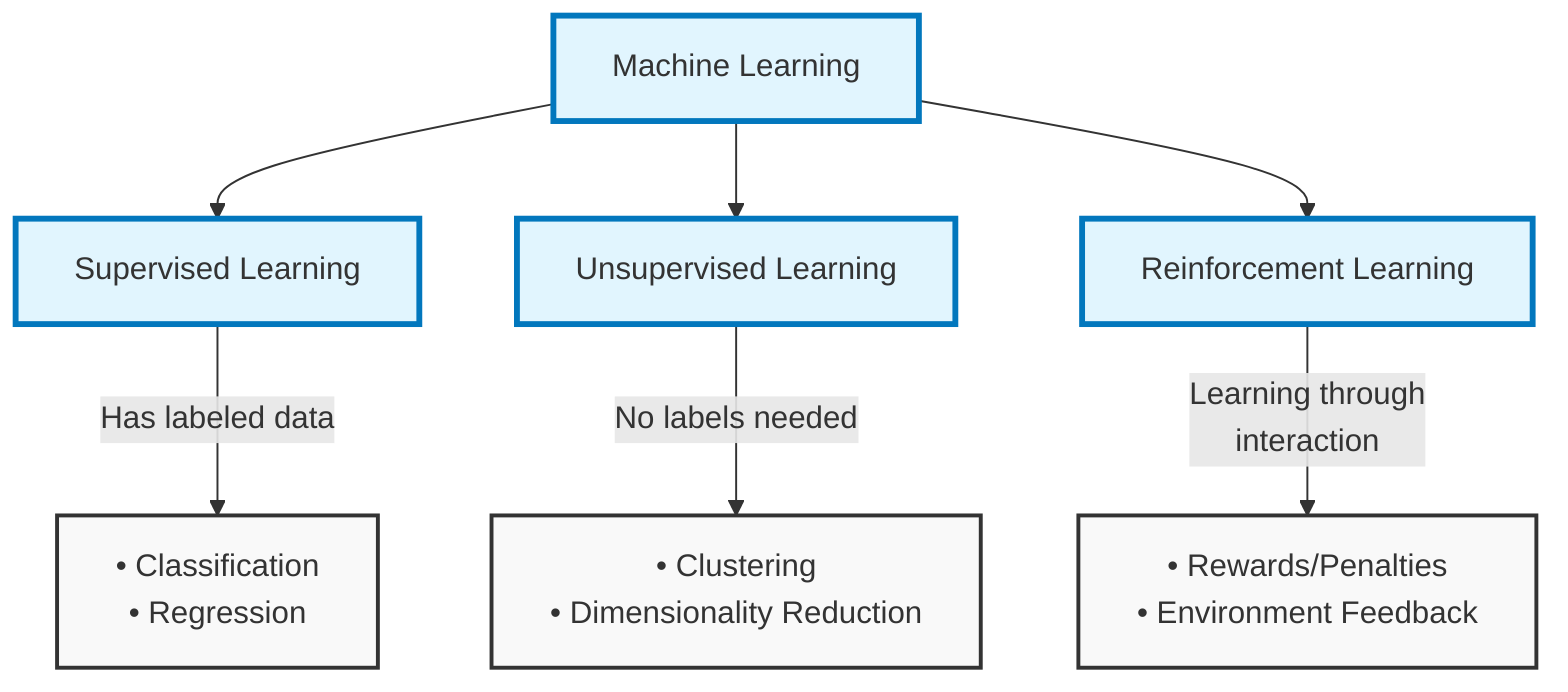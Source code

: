 graph TB
    ML[Machine Learning] --> SL[Supervised Learning]
    ML --> UL[Unsupervised Learning]
    ML --> RL[Reinforcement Learning]
    
    SL --> |"Has labeled data"| SL1["• Classification<br/>• Regression"]
    UL --> |"No labels needed"| UL1["• Clustering<br/>• Dimensionality Reduction"]
    RL --> |"Learning through<br/>interaction"| RL1["• Rewards/Penalties<br/>• Environment Feedback"]

    classDef default fill:#f9f9f9,stroke:#333,stroke-width:2px
    classDef mainType fill:#e1f5fe,stroke:#0277bd,stroke-width:3px
    
    class ML,SL,UL,RL mainType